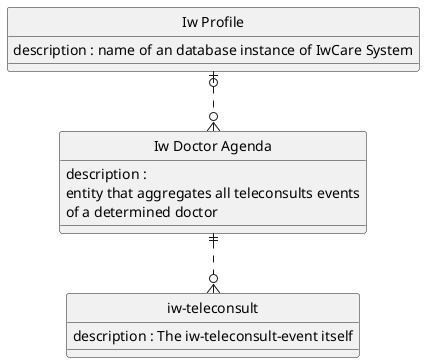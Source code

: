 @startuml
' hide the spot
hide circle

' avoid problems with angled crows feet
skinparam linetype ortho

entity "Iw Profile" as e00 {
  description : name of an database instance of IwCare System
}

entity "Iw Doctor Agenda" as e01 {
  description :  
entity that aggregates all teleconsults events
of a determined doctor
}

entity "iw-teleconsult" as e02 {
  description : The iw-teleconsult-event itself
}


e00 |o..o{ e01
e01 ||..o{ e02
@enduml